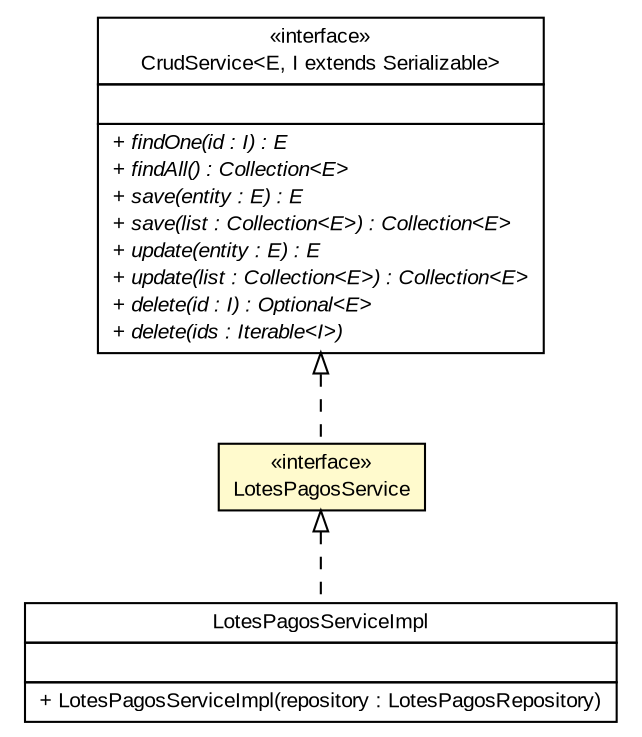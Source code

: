 #!/usr/local/bin/dot
#
# Class diagram 
# Generated by UMLGraph version R5_6 (http://www.umlgraph.org/)
#

digraph G {
	edge [fontname="arial",fontsize=10,labelfontname="arial",labelfontsize=10];
	node [fontname="arial",fontsize=10,shape=plaintext];
	nodesep=0.25;
	ranksep=0.5;
	// br.gov.to.sefaz.business.service.CrudService<E, I extends java.io.Serializable>
	c516175 [label=<<table title="br.gov.to.sefaz.business.service.CrudService" border="0" cellborder="1" cellspacing="0" cellpadding="2" port="p" href="../../../business/service/CrudService.html">
		<tr><td><table border="0" cellspacing="0" cellpadding="1">
<tr><td align="center" balign="center"> &#171;interface&#187; </td></tr>
<tr><td align="center" balign="center"> CrudService&lt;E, I extends Serializable&gt; </td></tr>
		</table></td></tr>
		<tr><td><table border="0" cellspacing="0" cellpadding="1">
<tr><td align="left" balign="left">  </td></tr>
		</table></td></tr>
		<tr><td><table border="0" cellspacing="0" cellpadding="1">
<tr><td align="left" balign="left"><font face="arial italic" point-size="10.0"> + findOne(id : I) : E </font></td></tr>
<tr><td align="left" balign="left"><font face="arial italic" point-size="10.0"> + findAll() : Collection&lt;E&gt; </font></td></tr>
<tr><td align="left" balign="left"><font face="arial italic" point-size="10.0"> + save(entity : E) : E </font></td></tr>
<tr><td align="left" balign="left"><font face="arial italic" point-size="10.0"> + save(list : Collection&lt;E&gt;) : Collection&lt;E&gt; </font></td></tr>
<tr><td align="left" balign="left"><font face="arial italic" point-size="10.0"> + update(entity : E) : E </font></td></tr>
<tr><td align="left" balign="left"><font face="arial italic" point-size="10.0"> + update(list : Collection&lt;E&gt;) : Collection&lt;E&gt; </font></td></tr>
<tr><td align="left" balign="left"><font face="arial italic" point-size="10.0"> + delete(id : I) : Optional&lt;E&gt; </font></td></tr>
<tr><td align="left" balign="left"><font face="arial italic" point-size="10.0"> + delete(ids : Iterable&lt;I&gt;) </font></td></tr>
		</table></td></tr>
		</table>>, URL="../../../business/service/CrudService.html", fontname="arial", fontcolor="black", fontsize=10.0];
	// br.gov.to.sefaz.arr.processamento.service.LotesPagosService
	c516794 [label=<<table title="br.gov.to.sefaz.arr.processamento.service.LotesPagosService" border="0" cellborder="1" cellspacing="0" cellpadding="2" port="p" bgcolor="lemonChiffon" href="./LotesPagosService.html">
		<tr><td><table border="0" cellspacing="0" cellpadding="1">
<tr><td align="center" balign="center"> &#171;interface&#187; </td></tr>
<tr><td align="center" balign="center"> LotesPagosService </td></tr>
		</table></td></tr>
		</table>>, URL="./LotesPagosService.html", fontname="arial", fontcolor="black", fontsize=10.0];
	// br.gov.to.sefaz.arr.processamento.service.impl.LotesPagosServiceImpl
	c516806 [label=<<table title="br.gov.to.sefaz.arr.processamento.service.impl.LotesPagosServiceImpl" border="0" cellborder="1" cellspacing="0" cellpadding="2" port="p" href="./impl/LotesPagosServiceImpl.html">
		<tr><td><table border="0" cellspacing="0" cellpadding="1">
<tr><td align="center" balign="center"> LotesPagosServiceImpl </td></tr>
		</table></td></tr>
		<tr><td><table border="0" cellspacing="0" cellpadding="1">
<tr><td align="left" balign="left">  </td></tr>
		</table></td></tr>
		<tr><td><table border="0" cellspacing="0" cellpadding="1">
<tr><td align="left" balign="left"> + LotesPagosServiceImpl(repository : LotesPagosRepository) </td></tr>
		</table></td></tr>
		</table>>, URL="./impl/LotesPagosServiceImpl.html", fontname="arial", fontcolor="black", fontsize=10.0];
	//br.gov.to.sefaz.arr.processamento.service.LotesPagosService implements br.gov.to.sefaz.business.service.CrudService<E, I extends java.io.Serializable>
	c516175:p -> c516794:p [dir=back,arrowtail=empty,style=dashed];
	//br.gov.to.sefaz.arr.processamento.service.impl.LotesPagosServiceImpl implements br.gov.to.sefaz.arr.processamento.service.LotesPagosService
	c516794:p -> c516806:p [dir=back,arrowtail=empty,style=dashed];
}

